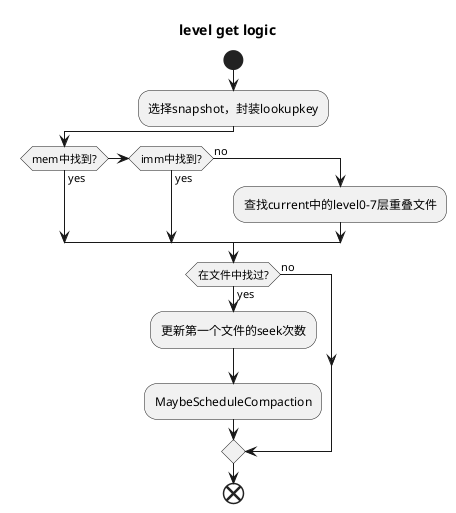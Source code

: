 @startuml
title level get logic
start
:选择snapshot，封装lookupkey;
if (mem中找到?) then (yes)
elseif (imm中找到?) then (yes)
else (no)
:查找current中的level0-7层重叠文件;
endif
if (在文件中找过?) then (yes)
  :更新第一个文件的seek次数;
  :MaybeScheduleCompaction;
else (no) 
endif  
end
@enduml